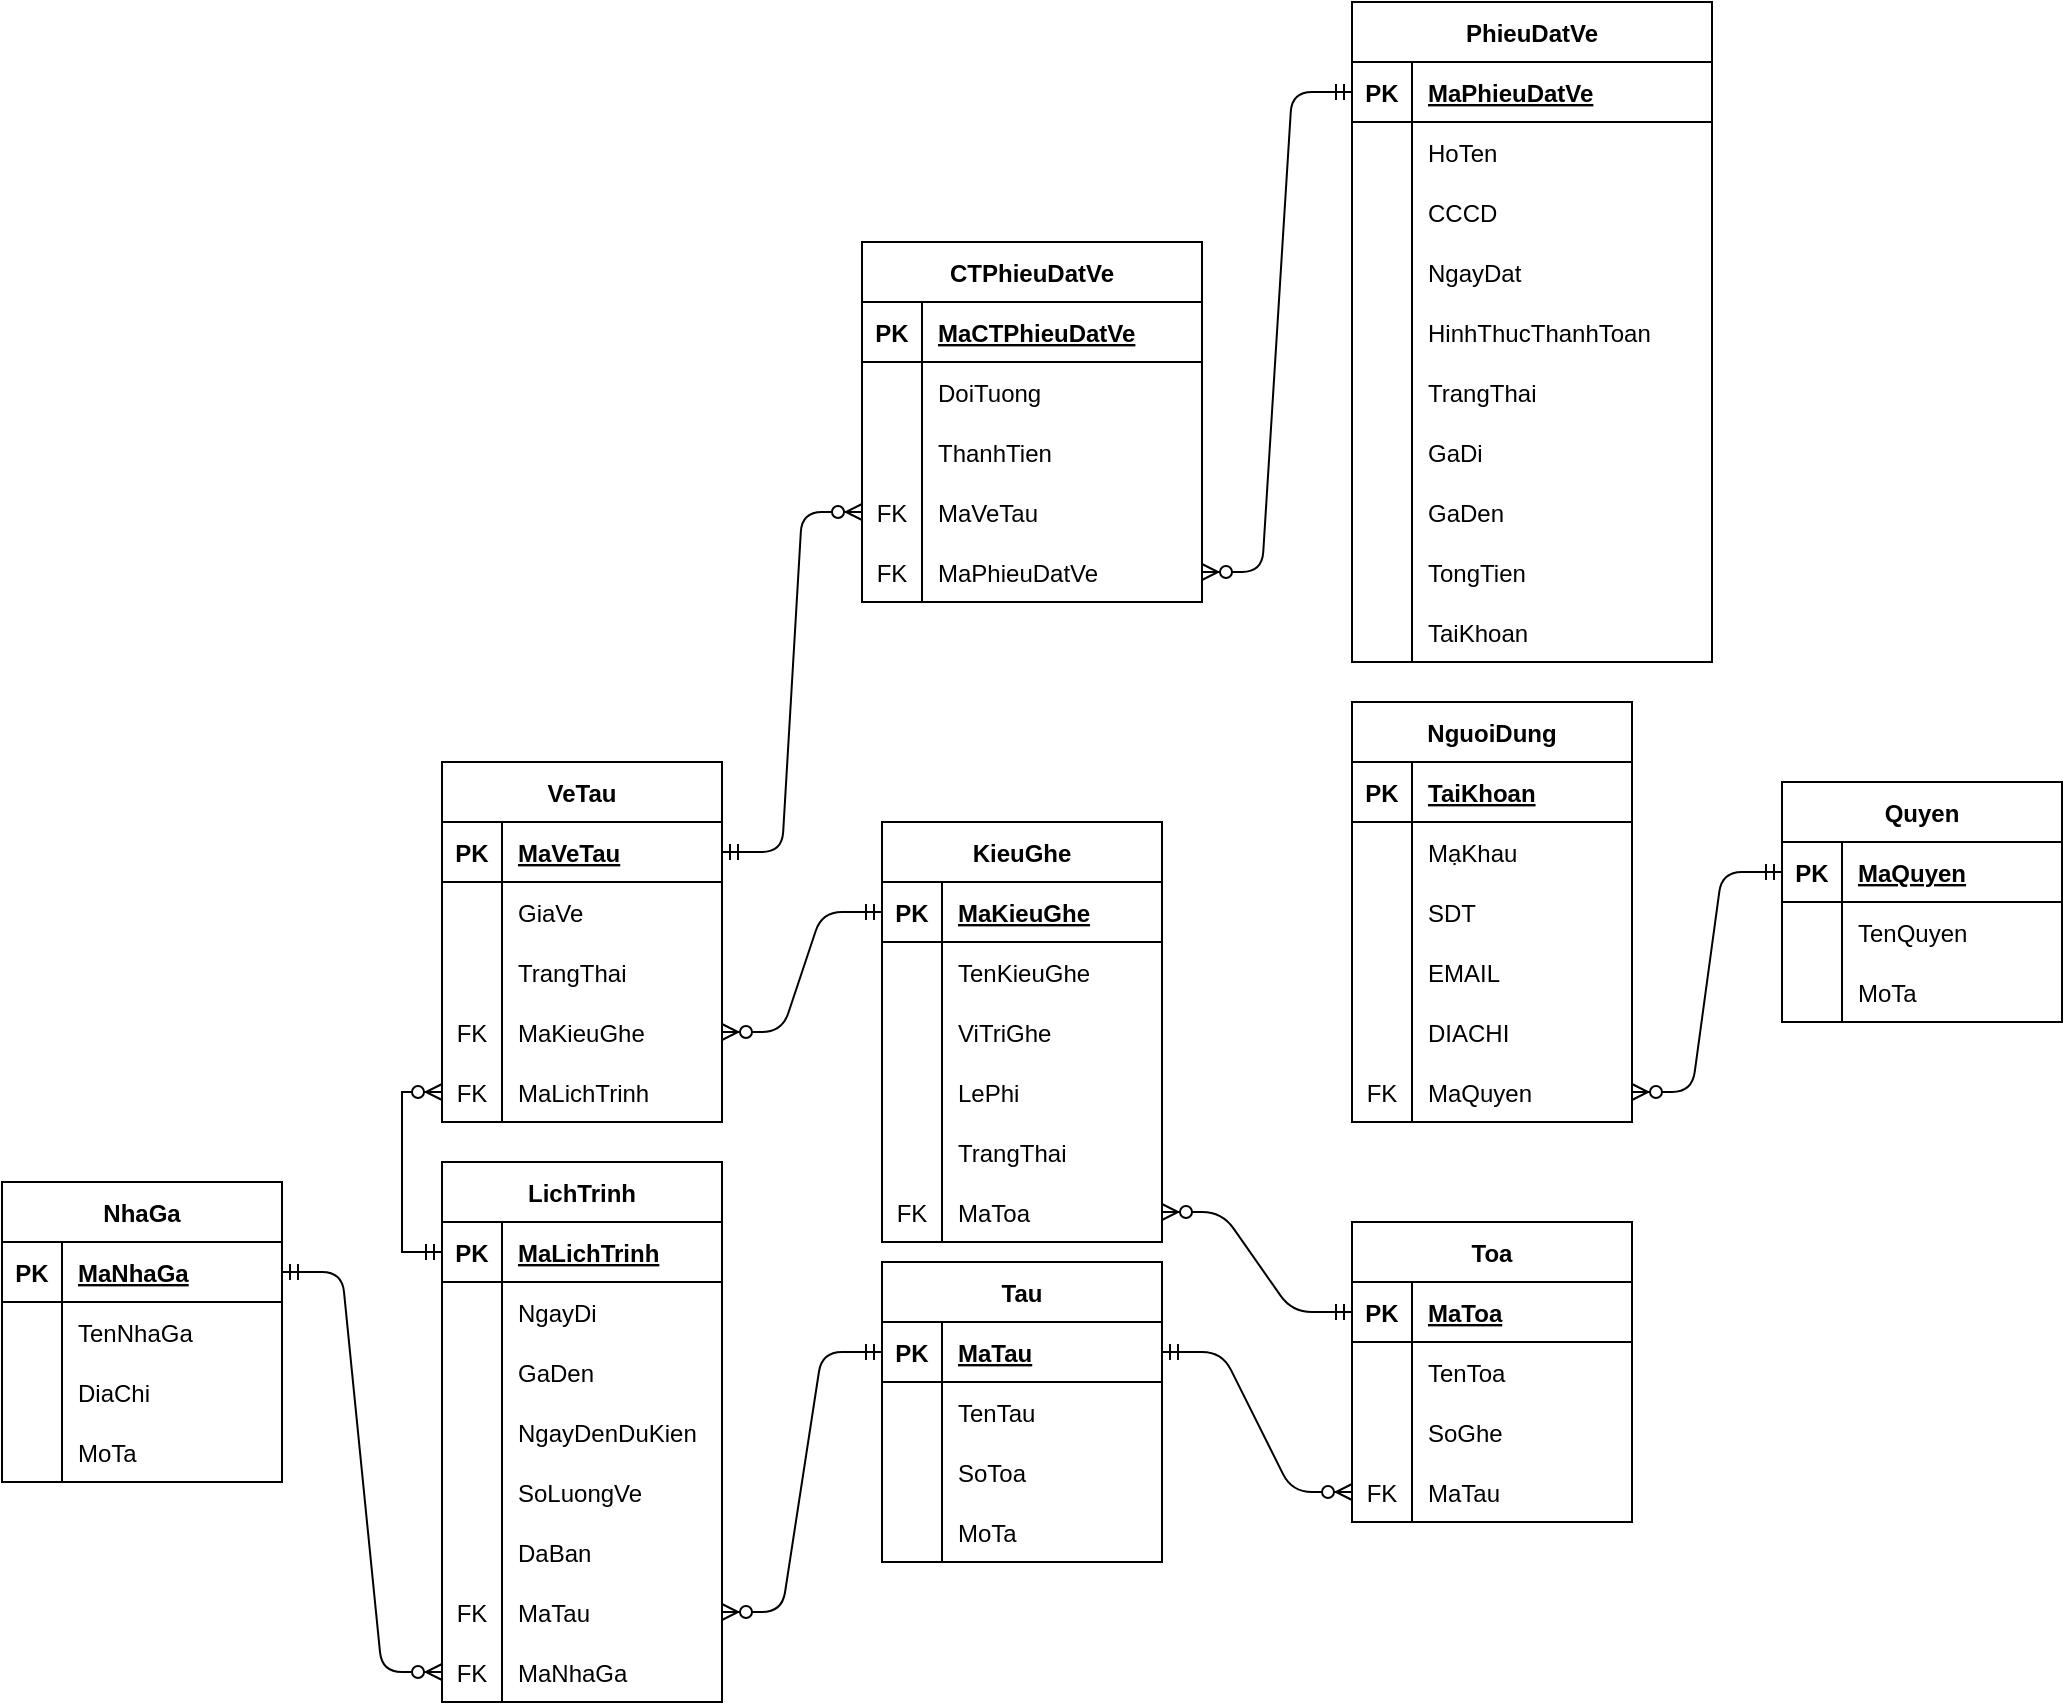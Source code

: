 <mxfile version="13.9.9" type="device"><diagram id="LyaX9ReOZPzprWbwLNSF" name="Page-1"><mxGraphModel dx="1024" dy="1701" grid="1" gridSize="10" guides="1" tooltips="1" connect="1" arrows="1" fold="1" page="1" pageScale="1" pageWidth="850" pageHeight="1100" math="0" shadow="0"><root><mxCell id="0"/><mxCell id="1" parent="0"/><mxCell id="CSTqwza1kljlBn5dKF_L-1" value="NguoiDung" style="shape=table;startSize=30;container=1;collapsible=1;childLayout=tableLayout;fixedRows=1;rowLines=0;fontStyle=1;align=center;resizeLast=1;" parent="1" vertex="1"><mxGeometry x="1275" y="270" width="140" height="210" as="geometry"/></mxCell><mxCell id="CSTqwza1kljlBn5dKF_L-2" value="" style="shape=partialRectangle;collapsible=0;dropTarget=0;pointerEvents=0;fillColor=none;top=0;left=0;bottom=1;right=0;points=[[0,0.5],[1,0.5]];portConstraint=eastwest;" parent="CSTqwza1kljlBn5dKF_L-1" vertex="1"><mxGeometry y="30" width="140" height="30" as="geometry"/></mxCell><mxCell id="CSTqwza1kljlBn5dKF_L-3" value="PK" style="shape=partialRectangle;connectable=0;fillColor=none;top=0;left=0;bottom=0;right=0;fontStyle=1;overflow=hidden;" parent="CSTqwza1kljlBn5dKF_L-2" vertex="1"><mxGeometry width="30" height="30" as="geometry"/></mxCell><mxCell id="CSTqwza1kljlBn5dKF_L-4" value="TaiKhoan" style="shape=partialRectangle;connectable=0;fillColor=none;top=0;left=0;bottom=0;right=0;align=left;spacingLeft=6;fontStyle=5;overflow=hidden;" parent="CSTqwza1kljlBn5dKF_L-2" vertex="1"><mxGeometry x="30" width="110" height="30" as="geometry"/></mxCell><mxCell id="CSTqwza1kljlBn5dKF_L-5" value="" style="shape=partialRectangle;collapsible=0;dropTarget=0;pointerEvents=0;fillColor=none;top=0;left=0;bottom=0;right=0;points=[[0,0.5],[1,0.5]];portConstraint=eastwest;" parent="CSTqwza1kljlBn5dKF_L-1" vertex="1"><mxGeometry y="60" width="140" height="30" as="geometry"/></mxCell><mxCell id="CSTqwza1kljlBn5dKF_L-6" value="" style="shape=partialRectangle;connectable=0;fillColor=none;top=0;left=0;bottom=0;right=0;editable=1;overflow=hidden;" parent="CSTqwza1kljlBn5dKF_L-5" vertex="1"><mxGeometry width="30" height="30" as="geometry"/></mxCell><mxCell id="CSTqwza1kljlBn5dKF_L-7" value="MạKhau" style="shape=partialRectangle;connectable=0;fillColor=none;top=0;left=0;bottom=0;right=0;align=left;spacingLeft=6;overflow=hidden;" parent="CSTqwza1kljlBn5dKF_L-5" vertex="1"><mxGeometry x="30" width="110" height="30" as="geometry"/></mxCell><mxCell id="CSTqwza1kljlBn5dKF_L-8" value="" style="shape=partialRectangle;collapsible=0;dropTarget=0;pointerEvents=0;fillColor=none;top=0;left=0;bottom=0;right=0;points=[[0,0.5],[1,0.5]];portConstraint=eastwest;" parent="CSTqwza1kljlBn5dKF_L-1" vertex="1"><mxGeometry y="90" width="140" height="30" as="geometry"/></mxCell><mxCell id="CSTqwza1kljlBn5dKF_L-9" value="" style="shape=partialRectangle;connectable=0;fillColor=none;top=0;left=0;bottom=0;right=0;editable=1;overflow=hidden;" parent="CSTqwza1kljlBn5dKF_L-8" vertex="1"><mxGeometry width="30" height="30" as="geometry"/></mxCell><mxCell id="CSTqwza1kljlBn5dKF_L-10" value="SDT" style="shape=partialRectangle;connectable=0;fillColor=none;top=0;left=0;bottom=0;right=0;align=left;spacingLeft=6;overflow=hidden;" parent="CSTqwza1kljlBn5dKF_L-8" vertex="1"><mxGeometry x="30" width="110" height="30" as="geometry"/></mxCell><mxCell id="CSTqwza1kljlBn5dKF_L-11" value="" style="shape=partialRectangle;collapsible=0;dropTarget=0;pointerEvents=0;fillColor=none;top=0;left=0;bottom=0;right=0;points=[[0,0.5],[1,0.5]];portConstraint=eastwest;" parent="CSTqwza1kljlBn5dKF_L-1" vertex="1"><mxGeometry y="120" width="140" height="30" as="geometry"/></mxCell><mxCell id="CSTqwza1kljlBn5dKF_L-12" value="" style="shape=partialRectangle;connectable=0;fillColor=none;top=0;left=0;bottom=0;right=0;editable=1;overflow=hidden;" parent="CSTqwza1kljlBn5dKF_L-11" vertex="1"><mxGeometry width="30" height="30" as="geometry"/></mxCell><mxCell id="CSTqwza1kljlBn5dKF_L-13" value="EMAIL" style="shape=partialRectangle;connectable=0;fillColor=none;top=0;left=0;bottom=0;right=0;align=left;spacingLeft=6;overflow=hidden;" parent="CSTqwza1kljlBn5dKF_L-11" vertex="1"><mxGeometry x="30" width="110" height="30" as="geometry"/></mxCell><mxCell id="CSTqwza1kljlBn5dKF_L-14" value="" style="shape=partialRectangle;collapsible=0;dropTarget=0;pointerEvents=0;fillColor=none;top=0;left=0;bottom=0;right=0;points=[[0,0.5],[1,0.5]];portConstraint=eastwest;" parent="CSTqwza1kljlBn5dKF_L-1" vertex="1"><mxGeometry y="150" width="140" height="30" as="geometry"/></mxCell><mxCell id="CSTqwza1kljlBn5dKF_L-15" value="" style="shape=partialRectangle;connectable=0;fillColor=none;top=0;left=0;bottom=0;right=0;editable=1;overflow=hidden;" parent="CSTqwza1kljlBn5dKF_L-14" vertex="1"><mxGeometry width="30" height="30" as="geometry"/></mxCell><mxCell id="CSTqwza1kljlBn5dKF_L-16" value="DIACHI" style="shape=partialRectangle;connectable=0;fillColor=none;top=0;left=0;bottom=0;right=0;align=left;spacingLeft=6;overflow=hidden;" parent="CSTqwza1kljlBn5dKF_L-14" vertex="1"><mxGeometry x="30" width="110" height="30" as="geometry"/></mxCell><mxCell id="CSTqwza1kljlBn5dKF_L-33" value="" style="shape=partialRectangle;collapsible=0;dropTarget=0;pointerEvents=0;fillColor=none;top=0;left=0;bottom=0;right=0;points=[[0,0.5],[1,0.5]];portConstraint=eastwest;" parent="CSTqwza1kljlBn5dKF_L-1" vertex="1"><mxGeometry y="180" width="140" height="30" as="geometry"/></mxCell><mxCell id="CSTqwza1kljlBn5dKF_L-34" value="FK" style="shape=partialRectangle;connectable=0;fillColor=none;top=0;left=0;bottom=0;right=0;editable=1;overflow=hidden;" parent="CSTqwza1kljlBn5dKF_L-33" vertex="1"><mxGeometry width="30" height="30" as="geometry"/></mxCell><mxCell id="CSTqwza1kljlBn5dKF_L-35" value="MaQuyen" style="shape=partialRectangle;connectable=0;fillColor=none;top=0;left=0;bottom=0;right=0;align=left;spacingLeft=6;overflow=hidden;" parent="CSTqwza1kljlBn5dKF_L-33" vertex="1"><mxGeometry x="30" width="110" height="30" as="geometry"/></mxCell><mxCell id="CSTqwza1kljlBn5dKF_L-17" value="Quyen" style="shape=table;startSize=30;container=1;collapsible=1;childLayout=tableLayout;fixedRows=1;rowLines=0;fontStyle=1;align=center;resizeLast=1;" parent="1" vertex="1"><mxGeometry x="1490" y="310" width="140" height="120" as="geometry"/></mxCell><mxCell id="CSTqwza1kljlBn5dKF_L-18" value="" style="shape=partialRectangle;collapsible=0;dropTarget=0;pointerEvents=0;fillColor=none;top=0;left=0;bottom=1;right=0;points=[[0,0.5],[1,0.5]];portConstraint=eastwest;" parent="CSTqwza1kljlBn5dKF_L-17" vertex="1"><mxGeometry y="30" width="140" height="30" as="geometry"/></mxCell><mxCell id="CSTqwza1kljlBn5dKF_L-19" value="PK" style="shape=partialRectangle;connectable=0;fillColor=none;top=0;left=0;bottom=0;right=0;fontStyle=1;overflow=hidden;" parent="CSTqwza1kljlBn5dKF_L-18" vertex="1"><mxGeometry width="30" height="30" as="geometry"/></mxCell><mxCell id="CSTqwza1kljlBn5dKF_L-20" value="MaQuyen" style="shape=partialRectangle;connectable=0;fillColor=none;top=0;left=0;bottom=0;right=0;align=left;spacingLeft=6;fontStyle=5;overflow=hidden;" parent="CSTqwza1kljlBn5dKF_L-18" vertex="1"><mxGeometry x="30" width="110" height="30" as="geometry"/></mxCell><mxCell id="CSTqwza1kljlBn5dKF_L-21" value="" style="shape=partialRectangle;collapsible=0;dropTarget=0;pointerEvents=0;fillColor=none;top=0;left=0;bottom=0;right=0;points=[[0,0.5],[1,0.5]];portConstraint=eastwest;" parent="CSTqwza1kljlBn5dKF_L-17" vertex="1"><mxGeometry y="60" width="140" height="30" as="geometry"/></mxCell><mxCell id="CSTqwza1kljlBn5dKF_L-22" value="" style="shape=partialRectangle;connectable=0;fillColor=none;top=0;left=0;bottom=0;right=0;editable=1;overflow=hidden;" parent="CSTqwza1kljlBn5dKF_L-21" vertex="1"><mxGeometry width="30" height="30" as="geometry"/></mxCell><mxCell id="CSTqwza1kljlBn5dKF_L-23" value="TenQuyen" style="shape=partialRectangle;connectable=0;fillColor=none;top=0;left=0;bottom=0;right=0;align=left;spacingLeft=6;overflow=hidden;" parent="CSTqwza1kljlBn5dKF_L-21" vertex="1"><mxGeometry x="30" width="110" height="30" as="geometry"/></mxCell><mxCell id="CSTqwza1kljlBn5dKF_L-24" value="" style="shape=partialRectangle;collapsible=0;dropTarget=0;pointerEvents=0;fillColor=none;top=0;left=0;bottom=0;right=0;points=[[0,0.5],[1,0.5]];portConstraint=eastwest;" parent="CSTqwza1kljlBn5dKF_L-17" vertex="1"><mxGeometry y="90" width="140" height="30" as="geometry"/></mxCell><mxCell id="CSTqwza1kljlBn5dKF_L-25" value="" style="shape=partialRectangle;connectable=0;fillColor=none;top=0;left=0;bottom=0;right=0;editable=1;overflow=hidden;" parent="CSTqwza1kljlBn5dKF_L-24" vertex="1"><mxGeometry width="30" height="30" as="geometry"/></mxCell><mxCell id="CSTqwza1kljlBn5dKF_L-26" value="MoTa" style="shape=partialRectangle;connectable=0;fillColor=none;top=0;left=0;bottom=0;right=0;align=left;spacingLeft=6;overflow=hidden;" parent="CSTqwza1kljlBn5dKF_L-24" vertex="1"><mxGeometry x="30" width="110" height="30" as="geometry"/></mxCell><mxCell id="CSTqwza1kljlBn5dKF_L-36" value="VeTau" style="shape=table;startSize=30;container=1;collapsible=1;childLayout=tableLayout;fixedRows=1;rowLines=0;fontStyle=1;align=center;resizeLast=1;" parent="1" vertex="1"><mxGeometry x="820" y="300" width="140" height="180" as="geometry"/></mxCell><mxCell id="CSTqwza1kljlBn5dKF_L-37" value="" style="shape=partialRectangle;collapsible=0;dropTarget=0;pointerEvents=0;fillColor=none;top=0;left=0;bottom=1;right=0;points=[[0,0.5],[1,0.5]];portConstraint=eastwest;" parent="CSTqwza1kljlBn5dKF_L-36" vertex="1"><mxGeometry y="30" width="140" height="30" as="geometry"/></mxCell><mxCell id="CSTqwza1kljlBn5dKF_L-38" value="PK" style="shape=partialRectangle;connectable=0;fillColor=none;top=0;left=0;bottom=0;right=0;fontStyle=1;overflow=hidden;" parent="CSTqwza1kljlBn5dKF_L-37" vertex="1"><mxGeometry width="30" height="30" as="geometry"/></mxCell><mxCell id="CSTqwza1kljlBn5dKF_L-39" value="MaVeTau" style="shape=partialRectangle;connectable=0;fillColor=none;top=0;left=0;bottom=0;right=0;align=left;spacingLeft=6;fontStyle=5;overflow=hidden;" parent="CSTqwza1kljlBn5dKF_L-37" vertex="1"><mxGeometry x="30" width="110" height="30" as="geometry"/></mxCell><mxCell id="CSTqwza1kljlBn5dKF_L-40" value="" style="shape=partialRectangle;collapsible=0;dropTarget=0;pointerEvents=0;fillColor=none;top=0;left=0;bottom=0;right=0;points=[[0,0.5],[1,0.5]];portConstraint=eastwest;" parent="CSTqwza1kljlBn5dKF_L-36" vertex="1"><mxGeometry y="60" width="140" height="30" as="geometry"/></mxCell><mxCell id="CSTqwza1kljlBn5dKF_L-41" value="" style="shape=partialRectangle;connectable=0;fillColor=none;top=0;left=0;bottom=0;right=0;editable=1;overflow=hidden;" parent="CSTqwza1kljlBn5dKF_L-40" vertex="1"><mxGeometry width="30" height="30" as="geometry"/></mxCell><mxCell id="CSTqwza1kljlBn5dKF_L-42" value="GiaVe" style="shape=partialRectangle;connectable=0;fillColor=none;top=0;left=0;bottom=0;right=0;align=left;spacingLeft=6;overflow=hidden;" parent="CSTqwza1kljlBn5dKF_L-40" vertex="1"><mxGeometry x="30" width="110" height="30" as="geometry"/></mxCell><mxCell id="CSTqwza1kljlBn5dKF_L-237" value="" style="shape=partialRectangle;collapsible=0;dropTarget=0;pointerEvents=0;fillColor=none;top=0;left=0;bottom=0;right=0;points=[[0,0.5],[1,0.5]];portConstraint=eastwest;" parent="CSTqwza1kljlBn5dKF_L-36" vertex="1"><mxGeometry y="90" width="140" height="30" as="geometry"/></mxCell><mxCell id="CSTqwza1kljlBn5dKF_L-238" value="" style="shape=partialRectangle;connectable=0;fillColor=none;top=0;left=0;bottom=0;right=0;editable=1;overflow=hidden;" parent="CSTqwza1kljlBn5dKF_L-237" vertex="1"><mxGeometry width="30" height="30" as="geometry"/></mxCell><mxCell id="CSTqwza1kljlBn5dKF_L-239" value="TrangThai" style="shape=partialRectangle;connectable=0;fillColor=none;top=0;left=0;bottom=0;right=0;align=left;spacingLeft=6;overflow=hidden;" parent="CSTqwza1kljlBn5dKF_L-237" vertex="1"><mxGeometry x="30" width="110" height="30" as="geometry"/></mxCell><mxCell id="CSTqwza1kljlBn5dKF_L-182" value="" style="shape=partialRectangle;collapsible=0;dropTarget=0;pointerEvents=0;fillColor=none;top=0;left=0;bottom=0;right=0;points=[[0,0.5],[1,0.5]];portConstraint=eastwest;" parent="CSTqwza1kljlBn5dKF_L-36" vertex="1"><mxGeometry y="120" width="140" height="30" as="geometry"/></mxCell><mxCell id="CSTqwza1kljlBn5dKF_L-183" value="FK" style="shape=partialRectangle;connectable=0;fillColor=none;top=0;left=0;bottom=0;right=0;editable=1;overflow=hidden;" parent="CSTqwza1kljlBn5dKF_L-182" vertex="1"><mxGeometry width="30" height="30" as="geometry"/></mxCell><mxCell id="CSTqwza1kljlBn5dKF_L-184" value="MaKieuGhe" style="shape=partialRectangle;connectable=0;fillColor=none;top=0;left=0;bottom=0;right=0;align=left;spacingLeft=6;overflow=hidden;" parent="CSTqwza1kljlBn5dKF_L-182" vertex="1"><mxGeometry x="30" width="110" height="30" as="geometry"/></mxCell><mxCell id="CSTqwza1kljlBn5dKF_L-52" value="" style="shape=partialRectangle;collapsible=0;dropTarget=0;pointerEvents=0;fillColor=none;top=0;left=0;bottom=0;right=0;points=[[0,0.5],[1,0.5]];portConstraint=eastwest;" parent="CSTqwza1kljlBn5dKF_L-36" vertex="1"><mxGeometry y="150" width="140" height="30" as="geometry"/></mxCell><mxCell id="CSTqwza1kljlBn5dKF_L-53" value="FK" style="shape=partialRectangle;connectable=0;fillColor=none;top=0;left=0;bottom=0;right=0;editable=1;overflow=hidden;" parent="CSTqwza1kljlBn5dKF_L-52" vertex="1"><mxGeometry width="30" height="30" as="geometry"/></mxCell><mxCell id="CSTqwza1kljlBn5dKF_L-54" value="MaLichTrinh" style="shape=partialRectangle;connectable=0;fillColor=none;top=0;left=0;bottom=0;right=0;align=left;spacingLeft=6;overflow=hidden;" parent="CSTqwza1kljlBn5dKF_L-52" vertex="1"><mxGeometry x="30" width="110" height="30" as="geometry"/></mxCell><mxCell id="CSTqwza1kljlBn5dKF_L-55" value="Tau" style="shape=table;startSize=30;container=1;collapsible=1;childLayout=tableLayout;fixedRows=1;rowLines=0;fontStyle=1;align=center;resizeLast=1;" parent="1" vertex="1"><mxGeometry x="1040" y="550" width="140" height="150" as="geometry"/></mxCell><mxCell id="CSTqwza1kljlBn5dKF_L-56" value="" style="shape=partialRectangle;collapsible=0;dropTarget=0;pointerEvents=0;fillColor=none;top=0;left=0;bottom=1;right=0;points=[[0,0.5],[1,0.5]];portConstraint=eastwest;" parent="CSTqwza1kljlBn5dKF_L-55" vertex="1"><mxGeometry y="30" width="140" height="30" as="geometry"/></mxCell><mxCell id="CSTqwza1kljlBn5dKF_L-57" value="PK" style="shape=partialRectangle;connectable=0;fillColor=none;top=0;left=0;bottom=0;right=0;fontStyle=1;overflow=hidden;" parent="CSTqwza1kljlBn5dKF_L-56" vertex="1"><mxGeometry width="30" height="30" as="geometry"/></mxCell><mxCell id="CSTqwza1kljlBn5dKF_L-58" value="MaTau" style="shape=partialRectangle;connectable=0;fillColor=none;top=0;left=0;bottom=0;right=0;align=left;spacingLeft=6;fontStyle=5;overflow=hidden;" parent="CSTqwza1kljlBn5dKF_L-56" vertex="1"><mxGeometry x="30" width="110" height="30" as="geometry"/></mxCell><mxCell id="CSTqwza1kljlBn5dKF_L-59" value="" style="shape=partialRectangle;collapsible=0;dropTarget=0;pointerEvents=0;fillColor=none;top=0;left=0;bottom=0;right=0;points=[[0,0.5],[1,0.5]];portConstraint=eastwest;" parent="CSTqwza1kljlBn5dKF_L-55" vertex="1"><mxGeometry y="60" width="140" height="30" as="geometry"/></mxCell><mxCell id="CSTqwza1kljlBn5dKF_L-60" value="" style="shape=partialRectangle;connectable=0;fillColor=none;top=0;left=0;bottom=0;right=0;editable=1;overflow=hidden;" parent="CSTqwza1kljlBn5dKF_L-59" vertex="1"><mxGeometry width="30" height="30" as="geometry"/></mxCell><mxCell id="CSTqwza1kljlBn5dKF_L-61" value="TenTau" style="shape=partialRectangle;connectable=0;fillColor=none;top=0;left=0;bottom=0;right=0;align=left;spacingLeft=6;overflow=hidden;" parent="CSTqwza1kljlBn5dKF_L-59" vertex="1"><mxGeometry x="30" width="110" height="30" as="geometry"/></mxCell><mxCell id="CSTqwza1kljlBn5dKF_L-62" value="" style="shape=partialRectangle;collapsible=0;dropTarget=0;pointerEvents=0;fillColor=none;top=0;left=0;bottom=0;right=0;points=[[0,0.5],[1,0.5]];portConstraint=eastwest;" parent="CSTqwza1kljlBn5dKF_L-55" vertex="1"><mxGeometry y="90" width="140" height="30" as="geometry"/></mxCell><mxCell id="CSTqwza1kljlBn5dKF_L-63" value="" style="shape=partialRectangle;connectable=0;fillColor=none;top=0;left=0;bottom=0;right=0;editable=1;overflow=hidden;" parent="CSTqwza1kljlBn5dKF_L-62" vertex="1"><mxGeometry width="30" height="30" as="geometry"/></mxCell><mxCell id="CSTqwza1kljlBn5dKF_L-64" value="SoToa" style="shape=partialRectangle;connectable=0;fillColor=none;top=0;left=0;bottom=0;right=0;align=left;spacingLeft=6;overflow=hidden;" parent="CSTqwza1kljlBn5dKF_L-62" vertex="1"><mxGeometry x="30" width="110" height="30" as="geometry"/></mxCell><mxCell id="CSTqwza1kljlBn5dKF_L-65" value="" style="shape=partialRectangle;collapsible=0;dropTarget=0;pointerEvents=0;fillColor=none;top=0;left=0;bottom=0;right=0;points=[[0,0.5],[1,0.5]];portConstraint=eastwest;" parent="CSTqwza1kljlBn5dKF_L-55" vertex="1"><mxGeometry y="120" width="140" height="30" as="geometry"/></mxCell><mxCell id="CSTqwza1kljlBn5dKF_L-66" value="" style="shape=partialRectangle;connectable=0;fillColor=none;top=0;left=0;bottom=0;right=0;editable=1;overflow=hidden;" parent="CSTqwza1kljlBn5dKF_L-65" vertex="1"><mxGeometry width="30" height="30" as="geometry"/></mxCell><mxCell id="CSTqwza1kljlBn5dKF_L-67" value="MoTa" style="shape=partialRectangle;connectable=0;fillColor=none;top=0;left=0;bottom=0;right=0;align=left;spacingLeft=6;overflow=hidden;" parent="CSTqwza1kljlBn5dKF_L-65" vertex="1"><mxGeometry x="30" width="110" height="30" as="geometry"/></mxCell><mxCell id="CSTqwza1kljlBn5dKF_L-68" value="NhaGa" style="shape=table;startSize=30;container=1;collapsible=1;childLayout=tableLayout;fixedRows=1;rowLines=0;fontStyle=1;align=center;resizeLast=1;" parent="1" vertex="1"><mxGeometry x="600" y="510" width="140" height="150" as="geometry"/></mxCell><mxCell id="CSTqwza1kljlBn5dKF_L-69" value="" style="shape=partialRectangle;collapsible=0;dropTarget=0;pointerEvents=0;fillColor=none;top=0;left=0;bottom=1;right=0;points=[[0,0.5],[1,0.5]];portConstraint=eastwest;" parent="CSTqwza1kljlBn5dKF_L-68" vertex="1"><mxGeometry y="30" width="140" height="30" as="geometry"/></mxCell><mxCell id="CSTqwza1kljlBn5dKF_L-70" value="PK" style="shape=partialRectangle;connectable=0;fillColor=none;top=0;left=0;bottom=0;right=0;fontStyle=1;overflow=hidden;" parent="CSTqwza1kljlBn5dKF_L-69" vertex="1"><mxGeometry width="30" height="30" as="geometry"/></mxCell><mxCell id="CSTqwza1kljlBn5dKF_L-71" value="MaNhaGa" style="shape=partialRectangle;connectable=0;fillColor=none;top=0;left=0;bottom=0;right=0;align=left;spacingLeft=6;fontStyle=5;overflow=hidden;" parent="CSTqwza1kljlBn5dKF_L-69" vertex="1"><mxGeometry x="30" width="110" height="30" as="geometry"/></mxCell><mxCell id="CSTqwza1kljlBn5dKF_L-72" value="" style="shape=partialRectangle;collapsible=0;dropTarget=0;pointerEvents=0;fillColor=none;top=0;left=0;bottom=0;right=0;points=[[0,0.5],[1,0.5]];portConstraint=eastwest;" parent="CSTqwza1kljlBn5dKF_L-68" vertex="1"><mxGeometry y="60" width="140" height="30" as="geometry"/></mxCell><mxCell id="CSTqwza1kljlBn5dKF_L-73" value="" style="shape=partialRectangle;connectable=0;fillColor=none;top=0;left=0;bottom=0;right=0;editable=1;overflow=hidden;" parent="CSTqwza1kljlBn5dKF_L-72" vertex="1"><mxGeometry width="30" height="30" as="geometry"/></mxCell><mxCell id="CSTqwza1kljlBn5dKF_L-74" value="TenNhaGa" style="shape=partialRectangle;connectable=0;fillColor=none;top=0;left=0;bottom=0;right=0;align=left;spacingLeft=6;overflow=hidden;" parent="CSTqwza1kljlBn5dKF_L-72" vertex="1"><mxGeometry x="30" width="110" height="30" as="geometry"/></mxCell><mxCell id="CSTqwza1kljlBn5dKF_L-75" value="" style="shape=partialRectangle;collapsible=0;dropTarget=0;pointerEvents=0;fillColor=none;top=0;left=0;bottom=0;right=0;points=[[0,0.5],[1,0.5]];portConstraint=eastwest;" parent="CSTqwza1kljlBn5dKF_L-68" vertex="1"><mxGeometry y="90" width="140" height="30" as="geometry"/></mxCell><mxCell id="CSTqwza1kljlBn5dKF_L-76" value="" style="shape=partialRectangle;connectable=0;fillColor=none;top=0;left=0;bottom=0;right=0;editable=1;overflow=hidden;" parent="CSTqwza1kljlBn5dKF_L-75" vertex="1"><mxGeometry width="30" height="30" as="geometry"/></mxCell><mxCell id="CSTqwza1kljlBn5dKF_L-77" value="DiaChi" style="shape=partialRectangle;connectable=0;fillColor=none;top=0;left=0;bottom=0;right=0;align=left;spacingLeft=6;overflow=hidden;" parent="CSTqwza1kljlBn5dKF_L-75" vertex="1"><mxGeometry x="30" width="110" height="30" as="geometry"/></mxCell><mxCell id="CSTqwza1kljlBn5dKF_L-78" value="" style="shape=partialRectangle;collapsible=0;dropTarget=0;pointerEvents=0;fillColor=none;top=0;left=0;bottom=0;right=0;points=[[0,0.5],[1,0.5]];portConstraint=eastwest;" parent="CSTqwza1kljlBn5dKF_L-68" vertex="1"><mxGeometry y="120" width="140" height="30" as="geometry"/></mxCell><mxCell id="CSTqwza1kljlBn5dKF_L-79" value="" style="shape=partialRectangle;connectable=0;fillColor=none;top=0;left=0;bottom=0;right=0;editable=1;overflow=hidden;" parent="CSTqwza1kljlBn5dKF_L-78" vertex="1"><mxGeometry width="30" height="30" as="geometry"/></mxCell><mxCell id="CSTqwza1kljlBn5dKF_L-80" value="MoTa" style="shape=partialRectangle;connectable=0;fillColor=none;top=0;left=0;bottom=0;right=0;align=left;spacingLeft=6;overflow=hidden;" parent="CSTqwza1kljlBn5dKF_L-78" vertex="1"><mxGeometry x="30" width="110" height="30" as="geometry"/></mxCell><mxCell id="CSTqwza1kljlBn5dKF_L-100" value="LichTrinh" style="shape=table;startSize=30;container=1;collapsible=1;childLayout=tableLayout;fixedRows=1;rowLines=0;fontStyle=1;align=center;resizeLast=1;" parent="1" vertex="1"><mxGeometry x="820" y="500" width="140" height="270" as="geometry"/></mxCell><mxCell id="CSTqwza1kljlBn5dKF_L-101" value="" style="shape=partialRectangle;collapsible=0;dropTarget=0;pointerEvents=0;fillColor=none;top=0;left=0;bottom=1;right=0;points=[[0,0.5],[1,0.5]];portConstraint=eastwest;" parent="CSTqwza1kljlBn5dKF_L-100" vertex="1"><mxGeometry y="30" width="140" height="30" as="geometry"/></mxCell><mxCell id="CSTqwza1kljlBn5dKF_L-102" value="PK" style="shape=partialRectangle;connectable=0;fillColor=none;top=0;left=0;bottom=0;right=0;fontStyle=1;overflow=hidden;" parent="CSTqwza1kljlBn5dKF_L-101" vertex="1"><mxGeometry width="30" height="30" as="geometry"/></mxCell><mxCell id="CSTqwza1kljlBn5dKF_L-103" value="MaLichTrinh" style="shape=partialRectangle;connectable=0;fillColor=none;top=0;left=0;bottom=0;right=0;align=left;spacingLeft=6;fontStyle=5;overflow=hidden;" parent="CSTqwza1kljlBn5dKF_L-101" vertex="1"><mxGeometry x="30" width="110" height="30" as="geometry"/></mxCell><mxCell id="CSTqwza1kljlBn5dKF_L-195" value="" style="shape=partialRectangle;collapsible=0;dropTarget=0;pointerEvents=0;fillColor=none;top=0;left=0;bottom=0;right=0;points=[[0,0.5],[1,0.5]];portConstraint=eastwest;" parent="CSTqwza1kljlBn5dKF_L-100" vertex="1"><mxGeometry y="60" width="140" height="30" as="geometry"/></mxCell><mxCell id="CSTqwza1kljlBn5dKF_L-196" value="" style="shape=partialRectangle;connectable=0;fillColor=none;top=0;left=0;bottom=0;right=0;editable=1;overflow=hidden;" parent="CSTqwza1kljlBn5dKF_L-195" vertex="1"><mxGeometry width="30" height="30" as="geometry"/></mxCell><mxCell id="CSTqwza1kljlBn5dKF_L-197" value="NgayDi" style="shape=partialRectangle;connectable=0;fillColor=none;top=0;left=0;bottom=0;right=0;align=left;spacingLeft=6;overflow=hidden;" parent="CSTqwza1kljlBn5dKF_L-195" vertex="1"><mxGeometry x="30" width="110" height="30" as="geometry"/></mxCell><mxCell id="CSTqwza1kljlBn5dKF_L-110" value="" style="shape=partialRectangle;collapsible=0;dropTarget=0;pointerEvents=0;fillColor=none;top=0;left=0;bottom=0;right=0;points=[[0,0.5],[1,0.5]];portConstraint=eastwest;" parent="CSTqwza1kljlBn5dKF_L-100" vertex="1"><mxGeometry y="90" width="140" height="30" as="geometry"/></mxCell><mxCell id="CSTqwza1kljlBn5dKF_L-111" value="" style="shape=partialRectangle;connectable=0;fillColor=none;top=0;left=0;bottom=0;right=0;editable=1;overflow=hidden;" parent="CSTqwza1kljlBn5dKF_L-110" vertex="1"><mxGeometry width="30" height="30" as="geometry"/></mxCell><mxCell id="CSTqwza1kljlBn5dKF_L-112" value="GaDen" style="shape=partialRectangle;connectable=0;fillColor=none;top=0;left=0;bottom=0;right=0;align=left;spacingLeft=6;overflow=hidden;" parent="CSTqwza1kljlBn5dKF_L-110" vertex="1"><mxGeometry x="30" width="110" height="30" as="geometry"/></mxCell><mxCell id="lFKq97i1cXrlKoQmzmbm-1" value="" style="shape=partialRectangle;collapsible=0;dropTarget=0;pointerEvents=0;fillColor=none;top=0;left=0;bottom=0;right=0;points=[[0,0.5],[1,0.5]];portConstraint=eastwest;" vertex="1" parent="CSTqwza1kljlBn5dKF_L-100"><mxGeometry y="120" width="140" height="30" as="geometry"/></mxCell><mxCell id="lFKq97i1cXrlKoQmzmbm-2" value="" style="shape=partialRectangle;connectable=0;fillColor=none;top=0;left=0;bottom=0;right=0;editable=1;overflow=hidden;" vertex="1" parent="lFKq97i1cXrlKoQmzmbm-1"><mxGeometry width="30" height="30" as="geometry"/></mxCell><mxCell id="lFKq97i1cXrlKoQmzmbm-3" value="NgayDenDuKien" style="shape=partialRectangle;connectable=0;fillColor=none;top=0;left=0;bottom=0;right=0;align=left;spacingLeft=6;overflow=hidden;" vertex="1" parent="lFKq97i1cXrlKoQmzmbm-1"><mxGeometry x="30" width="110" height="30" as="geometry"/></mxCell><mxCell id="lFKq97i1cXrlKoQmzmbm-4" value="" style="shape=partialRectangle;collapsible=0;dropTarget=0;pointerEvents=0;fillColor=none;top=0;left=0;bottom=0;right=0;points=[[0,0.5],[1,0.5]];portConstraint=eastwest;" vertex="1" parent="CSTqwza1kljlBn5dKF_L-100"><mxGeometry y="150" width="140" height="30" as="geometry"/></mxCell><mxCell id="lFKq97i1cXrlKoQmzmbm-5" value="" style="shape=partialRectangle;connectable=0;fillColor=none;top=0;left=0;bottom=0;right=0;editable=1;overflow=hidden;" vertex="1" parent="lFKq97i1cXrlKoQmzmbm-4"><mxGeometry width="30" height="30" as="geometry"/></mxCell><mxCell id="lFKq97i1cXrlKoQmzmbm-6" value="SoLuongVe" style="shape=partialRectangle;connectable=0;fillColor=none;top=0;left=0;bottom=0;right=0;align=left;spacingLeft=6;overflow=hidden;" vertex="1" parent="lFKq97i1cXrlKoQmzmbm-4"><mxGeometry x="30" width="110" height="30" as="geometry"/></mxCell><mxCell id="CSTqwza1kljlBn5dKF_L-113" value="" style="shape=partialRectangle;collapsible=0;dropTarget=0;pointerEvents=0;fillColor=none;top=0;left=0;bottom=0;right=0;points=[[0,0.5],[1,0.5]];portConstraint=eastwest;" parent="CSTqwza1kljlBn5dKF_L-100" vertex="1"><mxGeometry y="180" width="140" height="30" as="geometry"/></mxCell><mxCell id="CSTqwza1kljlBn5dKF_L-114" value="" style="shape=partialRectangle;connectable=0;fillColor=none;top=0;left=0;bottom=0;right=0;editable=1;overflow=hidden;" parent="CSTqwza1kljlBn5dKF_L-113" vertex="1"><mxGeometry width="30" height="30" as="geometry"/></mxCell><mxCell id="CSTqwza1kljlBn5dKF_L-115" value="DaBan" style="shape=partialRectangle;connectable=0;fillColor=none;top=0;left=0;bottom=0;right=0;align=left;spacingLeft=6;overflow=hidden;" parent="CSTqwza1kljlBn5dKF_L-113" vertex="1"><mxGeometry x="30" width="110" height="30" as="geometry"/></mxCell><mxCell id="CSTqwza1kljlBn5dKF_L-107" value="" style="shape=partialRectangle;collapsible=0;dropTarget=0;pointerEvents=0;fillColor=none;top=0;left=0;bottom=0;right=0;points=[[0,0.5],[1,0.5]];portConstraint=eastwest;" parent="CSTqwza1kljlBn5dKF_L-100" vertex="1"><mxGeometry y="210" width="140" height="30" as="geometry"/></mxCell><mxCell id="CSTqwza1kljlBn5dKF_L-108" value="FK" style="shape=partialRectangle;connectable=0;fillColor=none;top=0;left=0;bottom=0;right=0;editable=1;overflow=hidden;" parent="CSTqwza1kljlBn5dKF_L-107" vertex="1"><mxGeometry width="30" height="30" as="geometry"/></mxCell><mxCell id="CSTqwza1kljlBn5dKF_L-109" value="MaTau" style="shape=partialRectangle;connectable=0;fillColor=none;top=0;left=0;bottom=0;right=0;align=left;spacingLeft=6;overflow=hidden;" parent="CSTqwza1kljlBn5dKF_L-107" vertex="1"><mxGeometry x="30" width="110" height="30" as="geometry"/></mxCell><mxCell id="CSTqwza1kljlBn5dKF_L-104" value="" style="shape=partialRectangle;collapsible=0;dropTarget=0;pointerEvents=0;fillColor=none;top=0;left=0;bottom=0;right=0;points=[[0,0.5],[1,0.5]];portConstraint=eastwest;" parent="CSTqwza1kljlBn5dKF_L-100" vertex="1"><mxGeometry y="240" width="140" height="30" as="geometry"/></mxCell><mxCell id="CSTqwza1kljlBn5dKF_L-105" value="FK" style="shape=partialRectangle;connectable=0;fillColor=none;top=0;left=0;bottom=0;right=0;editable=1;overflow=hidden;" parent="CSTqwza1kljlBn5dKF_L-104" vertex="1"><mxGeometry width="30" height="30" as="geometry"/></mxCell><mxCell id="CSTqwza1kljlBn5dKF_L-106" value="MaNhaGa" style="shape=partialRectangle;connectable=0;fillColor=none;top=0;left=0;bottom=0;right=0;align=left;spacingLeft=6;overflow=hidden;" parent="CSTqwza1kljlBn5dKF_L-104" vertex="1"><mxGeometry x="30" width="110" height="30" as="geometry"/></mxCell><mxCell id="CSTqwza1kljlBn5dKF_L-119" value="" style="edgeStyle=entityRelationEdgeStyle;fontSize=12;html=1;endArrow=ERzeroToMany;startArrow=ERmandOne;" parent="1" source="CSTqwza1kljlBn5dKF_L-69" target="CSTqwza1kljlBn5dKF_L-104" edge="1"><mxGeometry width="100" height="100" relative="1" as="geometry"><mxPoint x="570" y="480" as="sourcePoint"/><mxPoint x="670" y="380" as="targetPoint"/></mxGeometry></mxCell><mxCell id="CSTqwza1kljlBn5dKF_L-120" value="" style="edgeStyle=entityRelationEdgeStyle;fontSize=12;html=1;endArrow=ERzeroToMany;startArrow=ERmandOne;exitX=0;exitY=0.5;exitDx=0;exitDy=0;entryX=1;entryY=0.5;entryDx=0;entryDy=0;" parent="1" source="CSTqwza1kljlBn5dKF_L-56" target="CSTqwza1kljlBn5dKF_L-107" edge="1"><mxGeometry width="100" height="100" relative="1" as="geometry"><mxPoint x="740" y="625" as="sourcePoint"/><mxPoint x="830" y="715" as="targetPoint"/></mxGeometry></mxCell><mxCell id="CSTqwza1kljlBn5dKF_L-122" value="Toa" style="shape=table;startSize=30;container=1;collapsible=1;childLayout=tableLayout;fixedRows=1;rowLines=0;fontStyle=1;align=center;resizeLast=1;" parent="1" vertex="1"><mxGeometry x="1275" y="530" width="140" height="150" as="geometry"/></mxCell><mxCell id="CSTqwza1kljlBn5dKF_L-123" value="" style="shape=partialRectangle;collapsible=0;dropTarget=0;pointerEvents=0;fillColor=none;top=0;left=0;bottom=1;right=0;points=[[0,0.5],[1,0.5]];portConstraint=eastwest;" parent="CSTqwza1kljlBn5dKF_L-122" vertex="1"><mxGeometry y="30" width="140" height="30" as="geometry"/></mxCell><mxCell id="CSTqwza1kljlBn5dKF_L-124" value="PK" style="shape=partialRectangle;connectable=0;fillColor=none;top=0;left=0;bottom=0;right=0;fontStyle=1;overflow=hidden;" parent="CSTqwza1kljlBn5dKF_L-123" vertex="1"><mxGeometry width="30" height="30" as="geometry"/></mxCell><mxCell id="CSTqwza1kljlBn5dKF_L-125" value="MaToa" style="shape=partialRectangle;connectable=0;fillColor=none;top=0;left=0;bottom=0;right=0;align=left;spacingLeft=6;fontStyle=5;overflow=hidden;" parent="CSTqwza1kljlBn5dKF_L-123" vertex="1"><mxGeometry x="30" width="110" height="30" as="geometry"/></mxCell><mxCell id="CSTqwza1kljlBn5dKF_L-126" value="" style="shape=partialRectangle;collapsible=0;dropTarget=0;pointerEvents=0;fillColor=none;top=0;left=0;bottom=0;right=0;points=[[0,0.5],[1,0.5]];portConstraint=eastwest;" parent="CSTqwza1kljlBn5dKF_L-122" vertex="1"><mxGeometry y="60" width="140" height="30" as="geometry"/></mxCell><mxCell id="CSTqwza1kljlBn5dKF_L-127" value="" style="shape=partialRectangle;connectable=0;fillColor=none;top=0;left=0;bottom=0;right=0;editable=1;overflow=hidden;" parent="CSTqwza1kljlBn5dKF_L-126" vertex="1"><mxGeometry width="30" height="30" as="geometry"/></mxCell><mxCell id="CSTqwza1kljlBn5dKF_L-128" value="TenToa" style="shape=partialRectangle;connectable=0;fillColor=none;top=0;left=0;bottom=0;right=0;align=left;spacingLeft=6;overflow=hidden;" parent="CSTqwza1kljlBn5dKF_L-126" vertex="1"><mxGeometry x="30" width="110" height="30" as="geometry"/></mxCell><mxCell id="CSTqwza1kljlBn5dKF_L-129" value="" style="shape=partialRectangle;collapsible=0;dropTarget=0;pointerEvents=0;fillColor=none;top=0;left=0;bottom=0;right=0;points=[[0,0.5],[1,0.5]];portConstraint=eastwest;" parent="CSTqwza1kljlBn5dKF_L-122" vertex="1"><mxGeometry y="90" width="140" height="30" as="geometry"/></mxCell><mxCell id="CSTqwza1kljlBn5dKF_L-130" value="" style="shape=partialRectangle;connectable=0;fillColor=none;top=0;left=0;bottom=0;right=0;editable=1;overflow=hidden;" parent="CSTqwza1kljlBn5dKF_L-129" vertex="1"><mxGeometry width="30" height="30" as="geometry"/></mxCell><mxCell id="CSTqwza1kljlBn5dKF_L-131" value="SoGhe" style="shape=partialRectangle;connectable=0;fillColor=none;top=0;left=0;bottom=0;right=0;align=left;spacingLeft=6;overflow=hidden;" parent="CSTqwza1kljlBn5dKF_L-129" vertex="1"><mxGeometry x="30" width="110" height="30" as="geometry"/></mxCell><mxCell id="CSTqwza1kljlBn5dKF_L-132" value="" style="shape=partialRectangle;collapsible=0;dropTarget=0;pointerEvents=0;fillColor=none;top=0;left=0;bottom=0;right=0;points=[[0,0.5],[1,0.5]];portConstraint=eastwest;" parent="CSTqwza1kljlBn5dKF_L-122" vertex="1"><mxGeometry y="120" width="140" height="30" as="geometry"/></mxCell><mxCell id="CSTqwza1kljlBn5dKF_L-133" value="FK" style="shape=partialRectangle;connectable=0;fillColor=none;top=0;left=0;bottom=0;right=0;editable=1;overflow=hidden;" parent="CSTqwza1kljlBn5dKF_L-132" vertex="1"><mxGeometry width="30" height="30" as="geometry"/></mxCell><mxCell id="CSTqwza1kljlBn5dKF_L-134" value="MaTau" style="shape=partialRectangle;connectable=0;fillColor=none;top=0;left=0;bottom=0;right=0;align=left;spacingLeft=6;overflow=hidden;" parent="CSTqwza1kljlBn5dKF_L-132" vertex="1"><mxGeometry x="30" width="110" height="30" as="geometry"/></mxCell><mxCell id="CSTqwza1kljlBn5dKF_L-135" value="" style="edgeStyle=entityRelationEdgeStyle;fontSize=12;html=1;endArrow=ERzeroToMany;startArrow=ERmandOne;" parent="1" source="CSTqwza1kljlBn5dKF_L-56" target="CSTqwza1kljlBn5dKF_L-132" edge="1"><mxGeometry width="100" height="100" relative="1" as="geometry"><mxPoint x="1120" y="615" as="sourcePoint"/><mxPoint x="970" y="715" as="targetPoint"/></mxGeometry></mxCell><mxCell id="CSTqwza1kljlBn5dKF_L-136" value="CTPhieuDatVe" style="shape=table;startSize=30;container=1;collapsible=1;childLayout=tableLayout;fixedRows=1;rowLines=0;fontStyle=1;align=center;resizeLast=1;" parent="1" vertex="1"><mxGeometry x="1030" y="40" width="170" height="180" as="geometry"/></mxCell><mxCell id="CSTqwza1kljlBn5dKF_L-137" value="" style="shape=partialRectangle;collapsible=0;dropTarget=0;pointerEvents=0;fillColor=none;top=0;left=0;bottom=1;right=0;points=[[0,0.5],[1,0.5]];portConstraint=eastwest;" parent="CSTqwza1kljlBn5dKF_L-136" vertex="1"><mxGeometry y="30" width="170" height="30" as="geometry"/></mxCell><mxCell id="CSTqwza1kljlBn5dKF_L-138" value="PK" style="shape=partialRectangle;connectable=0;fillColor=none;top=0;left=0;bottom=0;right=0;fontStyle=1;overflow=hidden;" parent="CSTqwza1kljlBn5dKF_L-137" vertex="1"><mxGeometry width="30" height="30" as="geometry"/></mxCell><mxCell id="CSTqwza1kljlBn5dKF_L-139" value="MaCTPhieuDatVe" style="shape=partialRectangle;connectable=0;fillColor=none;top=0;left=0;bottom=0;right=0;align=left;spacingLeft=6;fontStyle=5;overflow=hidden;" parent="CSTqwza1kljlBn5dKF_L-137" vertex="1"><mxGeometry x="30" width="140" height="30" as="geometry"/></mxCell><mxCell id="CSTqwza1kljlBn5dKF_L-143" value="" style="shape=partialRectangle;collapsible=0;dropTarget=0;pointerEvents=0;fillColor=none;top=0;left=0;bottom=0;right=0;points=[[0,0.5],[1,0.5]];portConstraint=eastwest;" parent="CSTqwza1kljlBn5dKF_L-136" vertex="1"><mxGeometry y="60" width="170" height="30" as="geometry"/></mxCell><mxCell id="CSTqwza1kljlBn5dKF_L-144" value="" style="shape=partialRectangle;connectable=0;fillColor=none;top=0;left=0;bottom=0;right=0;editable=1;overflow=hidden;" parent="CSTqwza1kljlBn5dKF_L-143" vertex="1"><mxGeometry width="30" height="30" as="geometry"/></mxCell><mxCell id="CSTqwza1kljlBn5dKF_L-145" value="DoiTuong" style="shape=partialRectangle;connectable=0;fillColor=none;top=0;left=0;bottom=0;right=0;align=left;spacingLeft=6;overflow=hidden;" parent="CSTqwza1kljlBn5dKF_L-143" vertex="1"><mxGeometry x="30" width="140" height="30" as="geometry"/></mxCell><mxCell id="CSTqwza1kljlBn5dKF_L-164" value="" style="shape=partialRectangle;collapsible=0;dropTarget=0;pointerEvents=0;fillColor=none;top=0;left=0;bottom=0;right=0;points=[[0,0.5],[1,0.5]];portConstraint=eastwest;" parent="CSTqwza1kljlBn5dKF_L-136" vertex="1"><mxGeometry y="90" width="170" height="30" as="geometry"/></mxCell><mxCell id="CSTqwza1kljlBn5dKF_L-165" value="" style="shape=partialRectangle;connectable=0;fillColor=none;top=0;left=0;bottom=0;right=0;editable=1;overflow=hidden;" parent="CSTqwza1kljlBn5dKF_L-164" vertex="1"><mxGeometry width="30" height="30" as="geometry"/></mxCell><mxCell id="CSTqwza1kljlBn5dKF_L-166" value="ThanhTien" style="shape=partialRectangle;connectable=0;fillColor=none;top=0;left=0;bottom=0;right=0;align=left;spacingLeft=6;overflow=hidden;" parent="CSTqwza1kljlBn5dKF_L-164" vertex="1"><mxGeometry x="30" width="140" height="30" as="geometry"/></mxCell><mxCell id="CSTqwza1kljlBn5dKF_L-152" value="" style="shape=partialRectangle;collapsible=0;dropTarget=0;pointerEvents=0;fillColor=none;top=0;left=0;bottom=0;right=0;points=[[0,0.5],[1,0.5]];portConstraint=eastwest;" parent="CSTqwza1kljlBn5dKF_L-136" vertex="1"><mxGeometry y="120" width="170" height="30" as="geometry"/></mxCell><mxCell id="CSTqwza1kljlBn5dKF_L-153" value="FK" style="shape=partialRectangle;connectable=0;fillColor=none;top=0;left=0;bottom=0;right=0;editable=1;overflow=hidden;" parent="CSTqwza1kljlBn5dKF_L-152" vertex="1"><mxGeometry width="30" height="30" as="geometry"/></mxCell><mxCell id="CSTqwza1kljlBn5dKF_L-154" value="MaVeTau" style="shape=partialRectangle;connectable=0;fillColor=none;top=0;left=0;bottom=0;right=0;align=left;spacingLeft=6;overflow=hidden;" parent="CSTqwza1kljlBn5dKF_L-152" vertex="1"><mxGeometry x="30" width="140" height="30" as="geometry"/></mxCell><mxCell id="CSTqwza1kljlBn5dKF_L-232" value="" style="shape=partialRectangle;collapsible=0;dropTarget=0;pointerEvents=0;fillColor=none;top=0;left=0;bottom=0;right=0;points=[[0,0.5],[1,0.5]];portConstraint=eastwest;" parent="CSTqwza1kljlBn5dKF_L-136" vertex="1"><mxGeometry y="150" width="170" height="30" as="geometry"/></mxCell><mxCell id="CSTqwza1kljlBn5dKF_L-233" value="FK" style="shape=partialRectangle;connectable=0;fillColor=none;top=0;left=0;bottom=0;right=0;editable=1;overflow=hidden;" parent="CSTqwza1kljlBn5dKF_L-232" vertex="1"><mxGeometry width="30" height="30" as="geometry"/></mxCell><mxCell id="CSTqwza1kljlBn5dKF_L-234" value="MaPhieuDatVe" style="shape=partialRectangle;connectable=0;fillColor=none;top=0;left=0;bottom=0;right=0;align=left;spacingLeft=6;overflow=hidden;" parent="CSTqwza1kljlBn5dKF_L-232" vertex="1"><mxGeometry x="30" width="140" height="30" as="geometry"/></mxCell><mxCell id="CSTqwza1kljlBn5dKF_L-168" value="KieuGhe" style="shape=table;startSize=30;container=1;collapsible=1;childLayout=tableLayout;fixedRows=1;rowLines=0;fontStyle=1;align=center;resizeLast=1;" parent="1" vertex="1"><mxGeometry x="1040" y="330" width="140" height="210" as="geometry"/></mxCell><mxCell id="CSTqwza1kljlBn5dKF_L-169" value="" style="shape=partialRectangle;collapsible=0;dropTarget=0;pointerEvents=0;fillColor=none;top=0;left=0;bottom=1;right=0;points=[[0,0.5],[1,0.5]];portConstraint=eastwest;" parent="CSTqwza1kljlBn5dKF_L-168" vertex="1"><mxGeometry y="30" width="140" height="30" as="geometry"/></mxCell><mxCell id="CSTqwza1kljlBn5dKF_L-170" value="PK" style="shape=partialRectangle;connectable=0;fillColor=none;top=0;left=0;bottom=0;right=0;fontStyle=1;overflow=hidden;" parent="CSTqwza1kljlBn5dKF_L-169" vertex="1"><mxGeometry width="30" height="30" as="geometry"/></mxCell><mxCell id="CSTqwza1kljlBn5dKF_L-171" value="MaKieuGhe" style="shape=partialRectangle;connectable=0;fillColor=none;top=0;left=0;bottom=0;right=0;align=left;spacingLeft=6;fontStyle=5;overflow=hidden;" parent="CSTqwza1kljlBn5dKF_L-169" vertex="1"><mxGeometry x="30" width="110" height="30" as="geometry"/></mxCell><mxCell id="CSTqwza1kljlBn5dKF_L-172" value="" style="shape=partialRectangle;collapsible=0;dropTarget=0;pointerEvents=0;fillColor=none;top=0;left=0;bottom=0;right=0;points=[[0,0.5],[1,0.5]];portConstraint=eastwest;" parent="CSTqwza1kljlBn5dKF_L-168" vertex="1"><mxGeometry y="60" width="140" height="30" as="geometry"/></mxCell><mxCell id="CSTqwza1kljlBn5dKF_L-173" value="" style="shape=partialRectangle;connectable=0;fillColor=none;top=0;left=0;bottom=0;right=0;editable=1;overflow=hidden;" parent="CSTqwza1kljlBn5dKF_L-172" vertex="1"><mxGeometry width="30" height="30" as="geometry"/></mxCell><mxCell id="CSTqwza1kljlBn5dKF_L-174" value="TenKieuGhe" style="shape=partialRectangle;connectable=0;fillColor=none;top=0;left=0;bottom=0;right=0;align=left;spacingLeft=6;overflow=hidden;" parent="CSTqwza1kljlBn5dKF_L-172" vertex="1"><mxGeometry x="30" width="110" height="30" as="geometry"/></mxCell><mxCell id="CSTqwza1kljlBn5dKF_L-187" value="" style="shape=partialRectangle;collapsible=0;dropTarget=0;pointerEvents=0;fillColor=none;top=0;left=0;bottom=0;right=0;points=[[0,0.5],[1,0.5]];portConstraint=eastwest;" parent="CSTqwza1kljlBn5dKF_L-168" vertex="1"><mxGeometry y="90" width="140" height="30" as="geometry"/></mxCell><mxCell id="CSTqwza1kljlBn5dKF_L-188" value="" style="shape=partialRectangle;connectable=0;fillColor=none;top=0;left=0;bottom=0;right=0;editable=1;overflow=hidden;" parent="CSTqwza1kljlBn5dKF_L-187" vertex="1"><mxGeometry width="30" height="30" as="geometry"/></mxCell><mxCell id="CSTqwza1kljlBn5dKF_L-189" value="ViTriGhe" style="shape=partialRectangle;connectable=0;fillColor=none;top=0;left=0;bottom=0;right=0;align=left;spacingLeft=6;overflow=hidden;" parent="CSTqwza1kljlBn5dKF_L-187" vertex="1"><mxGeometry x="30" width="110" height="30" as="geometry"/></mxCell><mxCell id="CSTqwza1kljlBn5dKF_L-192" value="" style="shape=partialRectangle;collapsible=0;dropTarget=0;pointerEvents=0;fillColor=none;top=0;left=0;bottom=0;right=0;points=[[0,0.5],[1,0.5]];portConstraint=eastwest;" parent="CSTqwza1kljlBn5dKF_L-168" vertex="1"><mxGeometry y="120" width="140" height="30" as="geometry"/></mxCell><mxCell id="CSTqwza1kljlBn5dKF_L-193" value="" style="shape=partialRectangle;connectable=0;fillColor=none;top=0;left=0;bottom=0;right=0;editable=1;overflow=hidden;" parent="CSTqwza1kljlBn5dKF_L-192" vertex="1"><mxGeometry width="30" height="30" as="geometry"/></mxCell><mxCell id="CSTqwza1kljlBn5dKF_L-194" value="LePhi" style="shape=partialRectangle;connectable=0;fillColor=none;top=0;left=0;bottom=0;right=0;align=left;spacingLeft=6;overflow=hidden;" parent="CSTqwza1kljlBn5dKF_L-192" vertex="1"><mxGeometry x="30" width="110" height="30" as="geometry"/></mxCell><mxCell id="CSTqwza1kljlBn5dKF_L-175" value="" style="shape=partialRectangle;collapsible=0;dropTarget=0;pointerEvents=0;fillColor=none;top=0;left=0;bottom=0;right=0;points=[[0,0.5],[1,0.5]];portConstraint=eastwest;" parent="CSTqwza1kljlBn5dKF_L-168" vertex="1"><mxGeometry y="150" width="140" height="30" as="geometry"/></mxCell><mxCell id="CSTqwza1kljlBn5dKF_L-176" value="" style="shape=partialRectangle;connectable=0;fillColor=none;top=0;left=0;bottom=0;right=0;editable=1;overflow=hidden;" parent="CSTqwza1kljlBn5dKF_L-175" vertex="1"><mxGeometry width="30" height="30" as="geometry"/></mxCell><mxCell id="CSTqwza1kljlBn5dKF_L-177" value="TrangThai" style="shape=partialRectangle;connectable=0;fillColor=none;top=0;left=0;bottom=0;right=0;align=left;spacingLeft=6;overflow=hidden;" parent="CSTqwza1kljlBn5dKF_L-175" vertex="1"><mxGeometry x="30" width="110" height="30" as="geometry"/></mxCell><mxCell id="CSTqwza1kljlBn5dKF_L-178" value="" style="shape=partialRectangle;collapsible=0;dropTarget=0;pointerEvents=0;fillColor=none;top=0;left=0;bottom=0;right=0;points=[[0,0.5],[1,0.5]];portConstraint=eastwest;" parent="CSTqwza1kljlBn5dKF_L-168" vertex="1"><mxGeometry y="180" width="140" height="30" as="geometry"/></mxCell><mxCell id="CSTqwza1kljlBn5dKF_L-179" value="FK" style="shape=partialRectangle;connectable=0;fillColor=none;top=0;left=0;bottom=0;right=0;editable=1;overflow=hidden;" parent="CSTqwza1kljlBn5dKF_L-178" vertex="1"><mxGeometry width="30" height="30" as="geometry"/></mxCell><mxCell id="CSTqwza1kljlBn5dKF_L-180" value="MaToa" style="shape=partialRectangle;connectable=0;fillColor=none;top=0;left=0;bottom=0;right=0;align=left;spacingLeft=6;overflow=hidden;" parent="CSTqwza1kljlBn5dKF_L-178" vertex="1"><mxGeometry x="30" width="110" height="30" as="geometry"/></mxCell><mxCell id="CSTqwza1kljlBn5dKF_L-181" value="" style="edgeStyle=entityRelationEdgeStyle;fontSize=12;html=1;endArrow=ERzeroToMany;startArrow=ERmandOne;exitX=0;exitY=0.5;exitDx=0;exitDy=0;" parent="1" source="CSTqwza1kljlBn5dKF_L-123" target="CSTqwza1kljlBn5dKF_L-178" edge="1"><mxGeometry width="100" height="100" relative="1" as="geometry"><mxPoint x="1260" y="615" as="sourcePoint"/><mxPoint x="1390" y="675" as="targetPoint"/></mxGeometry></mxCell><mxCell id="CSTqwza1kljlBn5dKF_L-185" value="" style="edgeStyle=entityRelationEdgeStyle;fontSize=12;html=1;endArrow=ERzeroToMany;startArrow=ERmandOne;exitX=0;exitY=0.5;exitDx=0;exitDy=0;entryX=1;entryY=0.5;entryDx=0;entryDy=0;" parent="1" source="CSTqwza1kljlBn5dKF_L-169" target="CSTqwza1kljlBn5dKF_L-182" edge="1"><mxGeometry width="100" height="100" relative="1" as="geometry"><mxPoint x="1390" y="585" as="sourcePoint"/><mxPoint x="1190" y="475" as="targetPoint"/></mxGeometry></mxCell><mxCell id="CSTqwza1kljlBn5dKF_L-191" value="" style="edgeStyle=entityRelationEdgeStyle;fontSize=12;html=1;endArrow=ERzeroToMany;startArrow=ERmandOne;entryX=1;entryY=0.5;entryDx=0;entryDy=0;exitX=0;exitY=0.5;exitDx=0;exitDy=0;" parent="1" source="CSTqwza1kljlBn5dKF_L-18" target="CSTqwza1kljlBn5dKF_L-33" edge="1"><mxGeometry width="100" height="100" relative="1" as="geometry"><mxPoint x="970" y="305" as="sourcePoint"/><mxPoint x="1050" y="275" as="targetPoint"/></mxGeometry></mxCell><mxCell id="CSTqwza1kljlBn5dKF_L-198" value="PhieuDatVe" style="shape=table;startSize=30;container=1;collapsible=1;childLayout=tableLayout;fixedRows=1;rowLines=0;fontStyle=1;align=center;resizeLast=1;" parent="1" vertex="1"><mxGeometry x="1275" y="-80" width="180" height="330" as="geometry"/></mxCell><mxCell id="CSTqwza1kljlBn5dKF_L-199" value="" style="shape=partialRectangle;collapsible=0;dropTarget=0;pointerEvents=0;fillColor=none;top=0;left=0;bottom=1;right=0;points=[[0,0.5],[1,0.5]];portConstraint=eastwest;" parent="CSTqwza1kljlBn5dKF_L-198" vertex="1"><mxGeometry y="30" width="180" height="30" as="geometry"/></mxCell><mxCell id="CSTqwza1kljlBn5dKF_L-200" value="PK" style="shape=partialRectangle;connectable=0;fillColor=none;top=0;left=0;bottom=0;right=0;fontStyle=1;overflow=hidden;" parent="CSTqwza1kljlBn5dKF_L-199" vertex="1"><mxGeometry width="30" height="30" as="geometry"/></mxCell><mxCell id="CSTqwza1kljlBn5dKF_L-201" value="MaPhieuDatVe" style="shape=partialRectangle;connectable=0;fillColor=none;top=0;left=0;bottom=0;right=0;align=left;spacingLeft=6;fontStyle=5;overflow=hidden;" parent="CSTqwza1kljlBn5dKF_L-199" vertex="1"><mxGeometry x="30" width="150" height="30" as="geometry"/></mxCell><mxCell id="CSTqwza1kljlBn5dKF_L-202" value="" style="shape=partialRectangle;collapsible=0;dropTarget=0;pointerEvents=0;fillColor=none;top=0;left=0;bottom=0;right=0;points=[[0,0.5],[1,0.5]];portConstraint=eastwest;" parent="CSTqwza1kljlBn5dKF_L-198" vertex="1"><mxGeometry y="60" width="180" height="30" as="geometry"/></mxCell><mxCell id="CSTqwza1kljlBn5dKF_L-203" value="" style="shape=partialRectangle;connectable=0;fillColor=none;top=0;left=0;bottom=0;right=0;editable=1;overflow=hidden;" parent="CSTqwza1kljlBn5dKF_L-202" vertex="1"><mxGeometry width="30" height="30" as="geometry"/></mxCell><mxCell id="CSTqwza1kljlBn5dKF_L-204" value="HoTen" style="shape=partialRectangle;connectable=0;fillColor=none;top=0;left=0;bottom=0;right=0;align=left;spacingLeft=6;overflow=hidden;" parent="CSTqwza1kljlBn5dKF_L-202" vertex="1"><mxGeometry x="30" width="150" height="30" as="geometry"/></mxCell><mxCell id="CSTqwza1kljlBn5dKF_L-205" value="" style="shape=partialRectangle;collapsible=0;dropTarget=0;pointerEvents=0;fillColor=none;top=0;left=0;bottom=0;right=0;points=[[0,0.5],[1,0.5]];portConstraint=eastwest;" parent="CSTqwza1kljlBn5dKF_L-198" vertex="1"><mxGeometry y="90" width="180" height="30" as="geometry"/></mxCell><mxCell id="CSTqwza1kljlBn5dKF_L-206" value="" style="shape=partialRectangle;connectable=0;fillColor=none;top=0;left=0;bottom=0;right=0;editable=1;overflow=hidden;" parent="CSTqwza1kljlBn5dKF_L-205" vertex="1"><mxGeometry width="30" height="30" as="geometry"/></mxCell><mxCell id="CSTqwza1kljlBn5dKF_L-207" value="CCCD" style="shape=partialRectangle;connectable=0;fillColor=none;top=0;left=0;bottom=0;right=0;align=left;spacingLeft=6;overflow=hidden;" parent="CSTqwza1kljlBn5dKF_L-205" vertex="1"><mxGeometry x="30" width="150" height="30" as="geometry"/></mxCell><mxCell id="CSTqwza1kljlBn5dKF_L-208" value="" style="shape=partialRectangle;collapsible=0;dropTarget=0;pointerEvents=0;fillColor=none;top=0;left=0;bottom=0;right=0;points=[[0,0.5],[1,0.5]];portConstraint=eastwest;" parent="CSTqwza1kljlBn5dKF_L-198" vertex="1"><mxGeometry y="120" width="180" height="30" as="geometry"/></mxCell><mxCell id="CSTqwza1kljlBn5dKF_L-209" value="" style="shape=partialRectangle;connectable=0;fillColor=none;top=0;left=0;bottom=0;right=0;editable=1;overflow=hidden;" parent="CSTqwza1kljlBn5dKF_L-208" vertex="1"><mxGeometry width="30" height="30" as="geometry"/></mxCell><mxCell id="CSTqwza1kljlBn5dKF_L-210" value="NgayDat" style="shape=partialRectangle;connectable=0;fillColor=none;top=0;left=0;bottom=0;right=0;align=left;spacingLeft=6;overflow=hidden;" parent="CSTqwza1kljlBn5dKF_L-208" vertex="1"><mxGeometry x="30" width="150" height="30" as="geometry"/></mxCell><mxCell id="CSTqwza1kljlBn5dKF_L-211" value="" style="shape=partialRectangle;collapsible=0;dropTarget=0;pointerEvents=0;fillColor=none;top=0;left=0;bottom=0;right=0;points=[[0,0.5],[1,0.5]];portConstraint=eastwest;" parent="CSTqwza1kljlBn5dKF_L-198" vertex="1"><mxGeometry y="150" width="180" height="30" as="geometry"/></mxCell><mxCell id="CSTqwza1kljlBn5dKF_L-212" value="" style="shape=partialRectangle;connectable=0;fillColor=none;top=0;left=0;bottom=0;right=0;editable=1;overflow=hidden;" parent="CSTqwza1kljlBn5dKF_L-211" vertex="1"><mxGeometry width="30" height="30" as="geometry"/></mxCell><mxCell id="CSTqwza1kljlBn5dKF_L-213" value="HinhThucThanhToan" style="shape=partialRectangle;connectable=0;fillColor=none;top=0;left=0;bottom=0;right=0;align=left;spacingLeft=6;overflow=hidden;" parent="CSTqwza1kljlBn5dKF_L-211" vertex="1"><mxGeometry x="30" width="150" height="30" as="geometry"/></mxCell><mxCell id="CSTqwza1kljlBn5dKF_L-214" value="" style="shape=partialRectangle;collapsible=0;dropTarget=0;pointerEvents=0;fillColor=none;top=0;left=0;bottom=0;right=0;points=[[0,0.5],[1,0.5]];portConstraint=eastwest;" parent="CSTqwza1kljlBn5dKF_L-198" vertex="1"><mxGeometry y="180" width="180" height="30" as="geometry"/></mxCell><mxCell id="CSTqwza1kljlBn5dKF_L-215" value="" style="shape=partialRectangle;connectable=0;fillColor=none;top=0;left=0;bottom=0;right=0;editable=1;overflow=hidden;" parent="CSTqwza1kljlBn5dKF_L-214" vertex="1"><mxGeometry width="30" height="30" as="geometry"/></mxCell><mxCell id="CSTqwza1kljlBn5dKF_L-216" value="TrangThai" style="shape=partialRectangle;connectable=0;fillColor=none;top=0;left=0;bottom=0;right=0;align=left;spacingLeft=6;overflow=hidden;" parent="CSTqwza1kljlBn5dKF_L-214" vertex="1"><mxGeometry x="30" width="150" height="30" as="geometry"/></mxCell><mxCell id="CSTqwza1kljlBn5dKF_L-217" value="" style="shape=partialRectangle;collapsible=0;dropTarget=0;pointerEvents=0;fillColor=none;top=0;left=0;bottom=0;right=0;points=[[0,0.5],[1,0.5]];portConstraint=eastwest;" parent="CSTqwza1kljlBn5dKF_L-198" vertex="1"><mxGeometry y="210" width="180" height="30" as="geometry"/></mxCell><mxCell id="CSTqwza1kljlBn5dKF_L-218" value="" style="shape=partialRectangle;connectable=0;fillColor=none;top=0;left=0;bottom=0;right=0;editable=1;overflow=hidden;" parent="CSTqwza1kljlBn5dKF_L-217" vertex="1"><mxGeometry width="30" height="30" as="geometry"/></mxCell><mxCell id="CSTqwza1kljlBn5dKF_L-219" value="GaDi" style="shape=partialRectangle;connectable=0;fillColor=none;top=0;left=0;bottom=0;right=0;align=left;spacingLeft=6;overflow=hidden;" parent="CSTqwza1kljlBn5dKF_L-217" vertex="1"><mxGeometry x="30" width="150" height="30" as="geometry"/></mxCell><mxCell id="CSTqwza1kljlBn5dKF_L-220" value="" style="shape=partialRectangle;collapsible=0;dropTarget=0;pointerEvents=0;fillColor=none;top=0;left=0;bottom=0;right=0;points=[[0,0.5],[1,0.5]];portConstraint=eastwest;" parent="CSTqwza1kljlBn5dKF_L-198" vertex="1"><mxGeometry y="240" width="180" height="30" as="geometry"/></mxCell><mxCell id="CSTqwza1kljlBn5dKF_L-221" value="" style="shape=partialRectangle;connectable=0;fillColor=none;top=0;left=0;bottom=0;right=0;editable=1;overflow=hidden;" parent="CSTqwza1kljlBn5dKF_L-220" vertex="1"><mxGeometry width="30" height="30" as="geometry"/></mxCell><mxCell id="CSTqwza1kljlBn5dKF_L-222" value="GaDen" style="shape=partialRectangle;connectable=0;fillColor=none;top=0;left=0;bottom=0;right=0;align=left;spacingLeft=6;overflow=hidden;" parent="CSTqwza1kljlBn5dKF_L-220" vertex="1"><mxGeometry x="30" width="150" height="30" as="geometry"/></mxCell><mxCell id="CSTqwza1kljlBn5dKF_L-223" value="" style="shape=partialRectangle;collapsible=0;dropTarget=0;pointerEvents=0;fillColor=none;top=0;left=0;bottom=0;right=0;points=[[0,0.5],[1,0.5]];portConstraint=eastwest;" parent="CSTqwza1kljlBn5dKF_L-198" vertex="1"><mxGeometry y="270" width="180" height="30" as="geometry"/></mxCell><mxCell id="CSTqwza1kljlBn5dKF_L-224" value="" style="shape=partialRectangle;connectable=0;fillColor=none;top=0;left=0;bottom=0;right=0;editable=1;overflow=hidden;" parent="CSTqwza1kljlBn5dKF_L-223" vertex="1"><mxGeometry width="30" height="30" as="geometry"/></mxCell><mxCell id="CSTqwza1kljlBn5dKF_L-225" value="TongTien" style="shape=partialRectangle;connectable=0;fillColor=none;top=0;left=0;bottom=0;right=0;align=left;spacingLeft=6;overflow=hidden;" parent="CSTqwza1kljlBn5dKF_L-223" vertex="1"><mxGeometry x="30" width="150" height="30" as="geometry"/></mxCell><mxCell id="CSTqwza1kljlBn5dKF_L-229" value="" style="shape=partialRectangle;collapsible=0;dropTarget=0;pointerEvents=0;fillColor=none;top=0;left=0;bottom=0;right=0;points=[[0,0.5],[1,0.5]];portConstraint=eastwest;" parent="CSTqwza1kljlBn5dKF_L-198" vertex="1"><mxGeometry y="300" width="180" height="30" as="geometry"/></mxCell><mxCell id="CSTqwza1kljlBn5dKF_L-230" value="" style="shape=partialRectangle;connectable=0;fillColor=none;top=0;left=0;bottom=0;right=0;editable=1;overflow=hidden;" parent="CSTqwza1kljlBn5dKF_L-229" vertex="1"><mxGeometry width="30" height="30" as="geometry"/></mxCell><mxCell id="CSTqwza1kljlBn5dKF_L-231" value="TaiKhoan" style="shape=partialRectangle;connectable=0;fillColor=none;top=0;left=0;bottom=0;right=0;align=left;spacingLeft=6;overflow=hidden;" parent="CSTqwza1kljlBn5dKF_L-229" vertex="1"><mxGeometry x="30" width="150" height="30" as="geometry"/></mxCell><mxCell id="CSTqwza1kljlBn5dKF_L-235" value="" style="edgeStyle=entityRelationEdgeStyle;fontSize=12;html=1;endArrow=ERzeroToMany;startArrow=ERmandOne;exitX=1;exitY=0.5;exitDx=0;exitDy=0;" parent="1" source="CSTqwza1kljlBn5dKF_L-37" target="CSTqwza1kljlBn5dKF_L-152" edge="1"><mxGeometry width="100" height="100" relative="1" as="geometry"><mxPoint x="1050" y="385" as="sourcePoint"/><mxPoint x="970" y="365" as="targetPoint"/></mxGeometry></mxCell><mxCell id="CSTqwza1kljlBn5dKF_L-236" value="" style="edgeStyle=entityRelationEdgeStyle;fontSize=12;html=1;endArrow=ERzeroToMany;startArrow=ERmandOne;entryX=1;entryY=0.5;entryDx=0;entryDy=0;exitX=0;exitY=0.5;exitDx=0;exitDy=0;" parent="1" source="CSTqwza1kljlBn5dKF_L-199" target="CSTqwza1kljlBn5dKF_L-232" edge="1"><mxGeometry width="100" height="100" relative="1" as="geometry"><mxPoint x="1530" y="245" as="sourcePoint"/><mxPoint x="1425" y="395" as="targetPoint"/></mxGeometry></mxCell><mxCell id="SvorZFjI4fj5vNIezlZo-1" style="edgeStyle=orthogonalEdgeStyle;rounded=0;orthogonalLoop=1;jettySize=auto;html=1;entryX=0;entryY=0.5;entryDx=0;entryDy=0;endArrow=ERzeroToMany;endFill=1;startArrow=ERmandOne;startFill=0;" parent="1" source="CSTqwza1kljlBn5dKF_L-101" target="CSTqwza1kljlBn5dKF_L-52" edge="1"><mxGeometry relative="1" as="geometry"/></mxCell></root></mxGraphModel></diagram></mxfile>